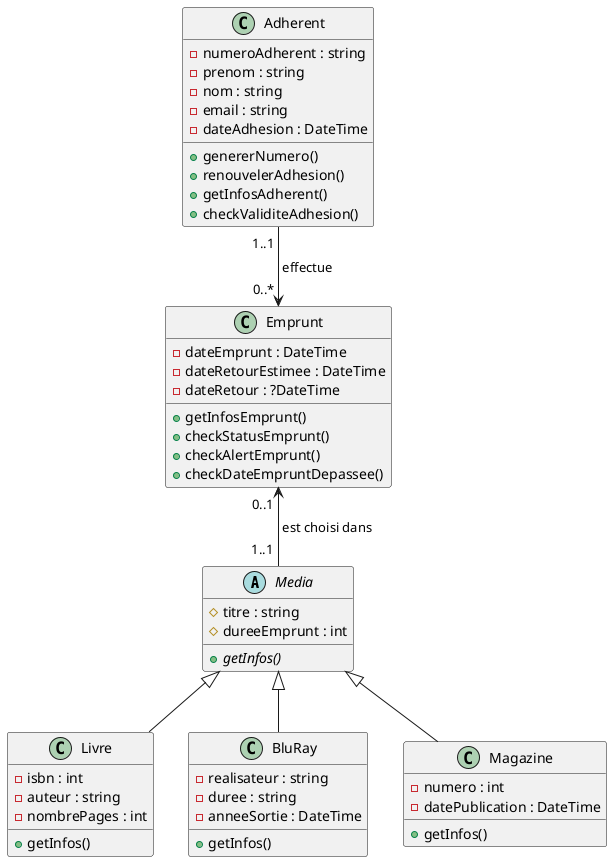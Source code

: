 @startuml
'https://plantuml.com/class-diagram

abstract class Media {
#titre : string
#dureeEmprunt : int
{abstract} +getInfos()
}

class Livre {
-isbn : int
-auteur : string
-nombrePages : int
+getInfos()
}

class BluRay {
-realisateur : string
-duree : string
-anneeSortie : DateTime
+getInfos()
}

class Magazine {
-numero : int
-datePublication : DateTime
+getInfos()
}

class Adherent {
-numeroAdherent : string
-prenom : string
-nom : string
-email : string
-dateAdhesion : DateTime
+genererNumero()
+renouvelerAdhesion()
+getInfosAdherent()
+checkValiditeAdhesion()
}

class Emprunt {
-dateEmprunt : DateTime
-dateRetourEstimee : DateTime
-dateRetour : ?DateTime
+getInfosEmprunt()
+checkStatusEmprunt()
+checkAlertEmprunt()
+checkDateEmpruntDepassee()
}

Media <|-- Livre
Media <|-- Magazine
Media <|-- BluRay
Adherent "1..1 " --> "0..* " Emprunt : " effectue"
Emprunt "0..1 " <-- "1..1 " Media : " est choisi dans"
@enduml